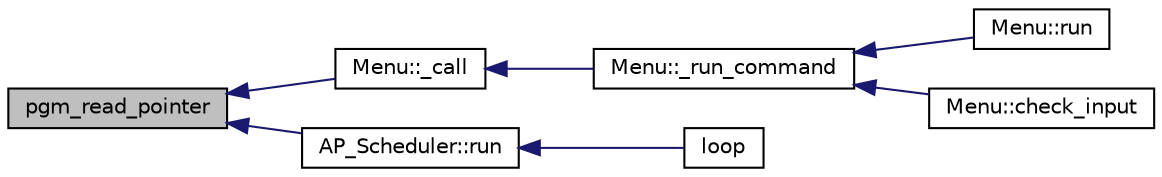 digraph "pgm_read_pointer"
{
 // INTERACTIVE_SVG=YES
  edge [fontname="Helvetica",fontsize="10",labelfontname="Helvetica",labelfontsize="10"];
  node [fontname="Helvetica",fontsize="10",shape=record];
  rankdir="LR";
  Node1 [label="pgm_read_pointer",height=0.2,width=0.4,color="black", fillcolor="grey75", style="filled" fontcolor="black"];
  Node1 -> Node2 [dir="back",color="midnightblue",fontsize="10",style="solid",fontname="Helvetica"];
  Node2 [label="Menu::_call",height=0.2,width=0.4,color="black", fillcolor="white", style="filled",URL="$classMenu.html#a17dd36a8c1c12a4fa1e99e1df29dac72"];
  Node2 -> Node3 [dir="back",color="midnightblue",fontsize="10",style="solid",fontname="Helvetica"];
  Node3 [label="Menu::_run_command",height=0.2,width=0.4,color="black", fillcolor="white", style="filled",URL="$classMenu.html#a95896e17c24c512b0ffded9661204cc9"];
  Node3 -> Node4 [dir="back",color="midnightblue",fontsize="10",style="solid",fontname="Helvetica"];
  Node4 [label="Menu::run",height=0.2,width=0.4,color="black", fillcolor="white", style="filled",URL="$classMenu.html#a8424e0886499d6901c1d2406c568709c",tooltip="menu runner "];
  Node3 -> Node5 [dir="back",color="midnightblue",fontsize="10",style="solid",fontname="Helvetica"];
  Node5 [label="Menu::check_input",height=0.2,width=0.4,color="black", fillcolor="white", style="filled",URL="$classMenu.html#a5ee8a65cae6ca12d570d5f665e2c665c"];
  Node1 -> Node6 [dir="back",color="midnightblue",fontsize="10",style="solid",fontname="Helvetica"];
  Node6 [label="AP_Scheduler::run",height=0.2,width=0.4,color="black", fillcolor="white", style="filled",URL="$classAP__Scheduler.html#a8a9585f129e14a2ef363a0a0cc97174f"];
  Node6 -> Node7 [dir="back",color="midnightblue",fontsize="10",style="solid",fontname="Helvetica"];
  Node7 [label="loop",height=0.2,width=0.4,color="black", fillcolor="white", style="filled",URL="$Scheduler__test_8pde.html#a0b33edabd7f1c4e4a0bf32c67269be2f"];
}
